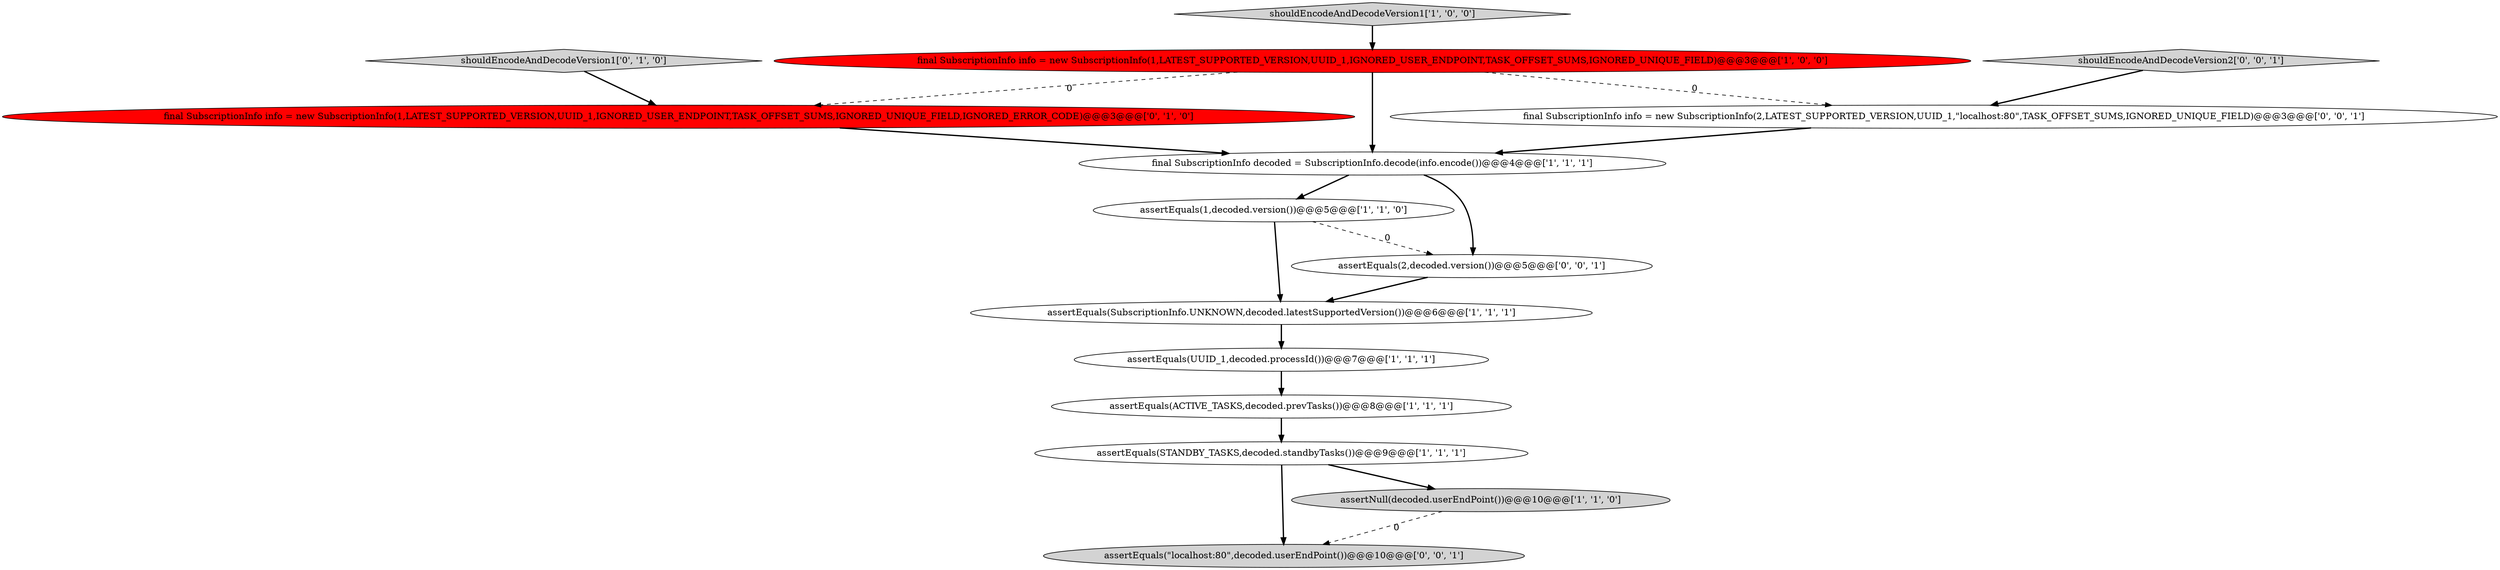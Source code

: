 digraph {
10 [style = filled, label = "shouldEncodeAndDecodeVersion1['0', '1', '0']", fillcolor = lightgray, shape = diamond image = "AAA0AAABBB2BBB"];
6 [style = filled, label = "assertEquals(1,decoded.version())@@@5@@@['1', '1', '0']", fillcolor = white, shape = ellipse image = "AAA0AAABBB1BBB"];
13 [style = filled, label = "assertEquals(2,decoded.version())@@@5@@@['0', '0', '1']", fillcolor = white, shape = ellipse image = "AAA0AAABBB3BBB"];
8 [style = filled, label = "shouldEncodeAndDecodeVersion1['1', '0', '0']", fillcolor = lightgray, shape = diamond image = "AAA0AAABBB1BBB"];
0 [style = filled, label = "assertEquals(SubscriptionInfo.UNKNOWN,decoded.latestSupportedVersion())@@@6@@@['1', '1', '1']", fillcolor = white, shape = ellipse image = "AAA0AAABBB1BBB"];
1 [style = filled, label = "assertEquals(UUID_1,decoded.processId())@@@7@@@['1', '1', '1']", fillcolor = white, shape = ellipse image = "AAA0AAABBB1BBB"];
4 [style = filled, label = "final SubscriptionInfo info = new SubscriptionInfo(1,LATEST_SUPPORTED_VERSION,UUID_1,IGNORED_USER_ENDPOINT,TASK_OFFSET_SUMS,IGNORED_UNIQUE_FIELD)@@@3@@@['1', '0', '0']", fillcolor = red, shape = ellipse image = "AAA1AAABBB1BBB"];
11 [style = filled, label = "final SubscriptionInfo info = new SubscriptionInfo(2,LATEST_SUPPORTED_VERSION,UUID_1,\"localhost:80\",TASK_OFFSET_SUMS,IGNORED_UNIQUE_FIELD)@@@3@@@['0', '0', '1']", fillcolor = white, shape = ellipse image = "AAA0AAABBB3BBB"];
14 [style = filled, label = "shouldEncodeAndDecodeVersion2['0', '0', '1']", fillcolor = lightgray, shape = diamond image = "AAA0AAABBB3BBB"];
12 [style = filled, label = "assertEquals(\"localhost:80\",decoded.userEndPoint())@@@10@@@['0', '0', '1']", fillcolor = lightgray, shape = ellipse image = "AAA0AAABBB3BBB"];
5 [style = filled, label = "final SubscriptionInfo decoded = SubscriptionInfo.decode(info.encode())@@@4@@@['1', '1', '1']", fillcolor = white, shape = ellipse image = "AAA0AAABBB1BBB"];
9 [style = filled, label = "final SubscriptionInfo info = new SubscriptionInfo(1,LATEST_SUPPORTED_VERSION,UUID_1,IGNORED_USER_ENDPOINT,TASK_OFFSET_SUMS,IGNORED_UNIQUE_FIELD,IGNORED_ERROR_CODE)@@@3@@@['0', '1', '0']", fillcolor = red, shape = ellipse image = "AAA1AAABBB2BBB"];
7 [style = filled, label = "assertEquals(ACTIVE_TASKS,decoded.prevTasks())@@@8@@@['1', '1', '1']", fillcolor = white, shape = ellipse image = "AAA0AAABBB1BBB"];
2 [style = filled, label = "assertEquals(STANDBY_TASKS,decoded.standbyTasks())@@@9@@@['1', '1', '1']", fillcolor = white, shape = ellipse image = "AAA0AAABBB1BBB"];
3 [style = filled, label = "assertNull(decoded.userEndPoint())@@@10@@@['1', '1', '0']", fillcolor = lightgray, shape = ellipse image = "AAA0AAABBB1BBB"];
9->5 [style = bold, label=""];
4->9 [style = dashed, label="0"];
11->5 [style = bold, label=""];
10->9 [style = bold, label=""];
6->0 [style = bold, label=""];
8->4 [style = bold, label=""];
4->11 [style = dashed, label="0"];
5->6 [style = bold, label=""];
6->13 [style = dashed, label="0"];
3->12 [style = dashed, label="0"];
14->11 [style = bold, label=""];
4->5 [style = bold, label=""];
0->1 [style = bold, label=""];
1->7 [style = bold, label=""];
7->2 [style = bold, label=""];
2->12 [style = bold, label=""];
2->3 [style = bold, label=""];
13->0 [style = bold, label=""];
5->13 [style = bold, label=""];
}
